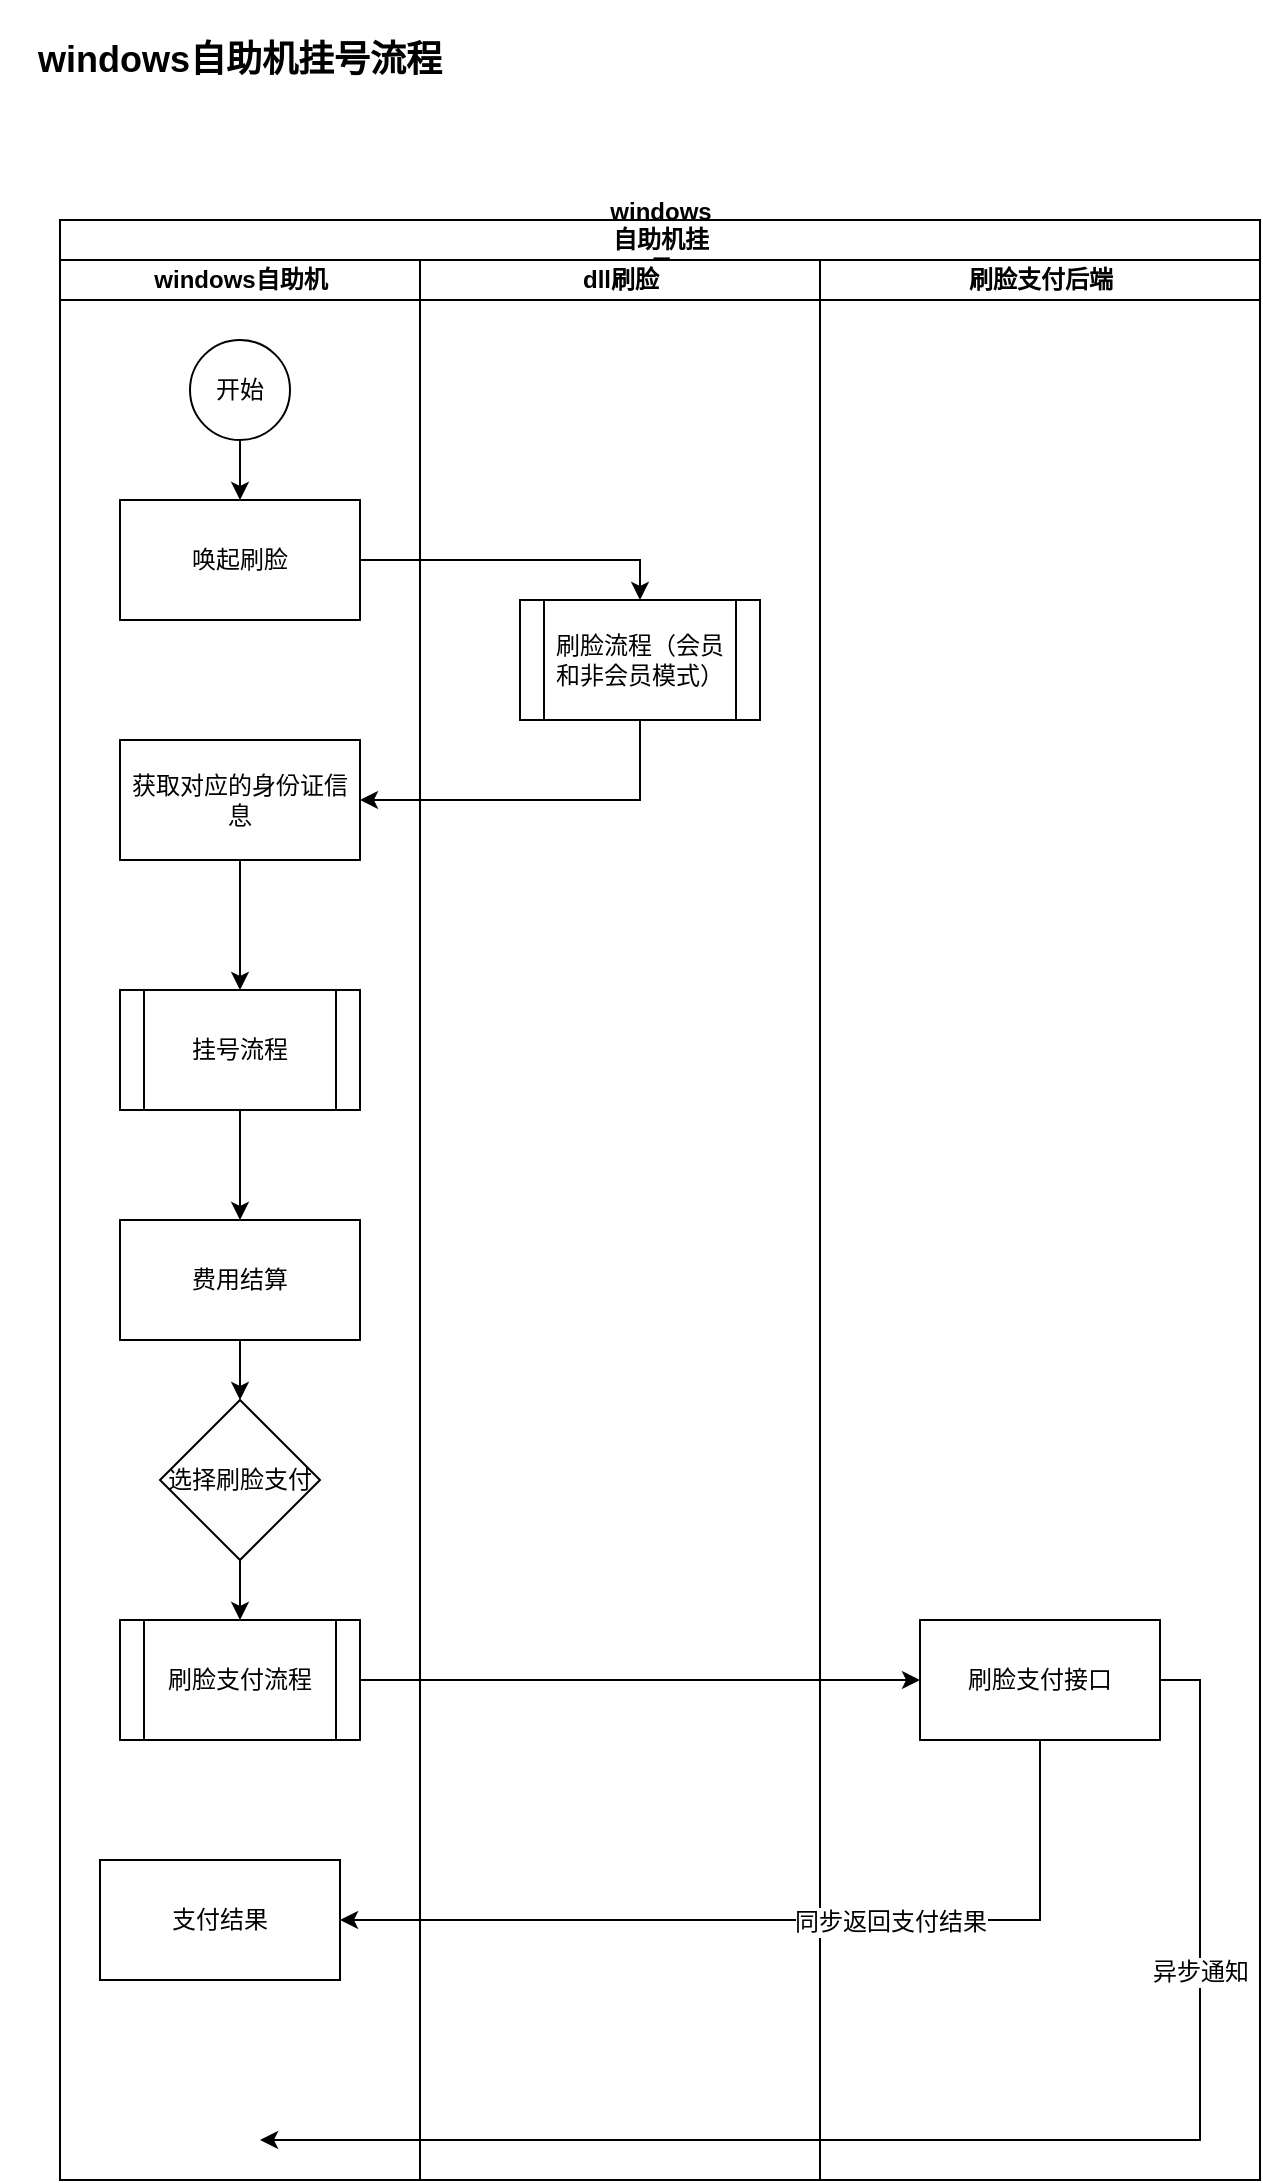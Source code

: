 <mxfile version="10.9.5" type="github"><diagram id="JxIbE3_fGwpaLWQtiVAg" name="Page-1"><mxGraphModel dx="1038" dy="550" grid="1" gridSize="10" guides="1" tooltips="1" connect="1" arrows="1" fold="1" page="1" pageScale="1" pageWidth="827" pageHeight="1169" math="0" shadow="0"><root><mxCell id="0"/><mxCell id="1" parent="0"/><mxCell id="6iJ6nQxbvOG-36WDG3Zk-1" value="&lt;font style=&quot;font-size: 18px&quot;&gt;&lt;b&gt;windows自助机挂号流程&lt;/b&gt;&lt;/font&gt;" style="text;html=1;strokeColor=none;fillColor=none;align=center;verticalAlign=middle;whiteSpace=wrap;rounded=0;" vertex="1" parent="1"><mxGeometry x="30" y="20" width="240" height="60" as="geometry"/></mxCell><mxCell id="6iJ6nQxbvOG-36WDG3Zk-2" value="&lt;span style=&quot;white-space: normal&quot;&gt;windows自助机挂号&lt;/span&gt;" style="swimlane;html=1;childLayout=stackLayout;resizeParent=1;resizeParentMax=0;startSize=20;" vertex="1" parent="1"><mxGeometry x="60" y="130" width="600" height="980" as="geometry"/></mxCell><mxCell id="6iJ6nQxbvOG-36WDG3Zk-3" value="windows自助机" style="swimlane;html=1;startSize=20;" vertex="1" parent="6iJ6nQxbvOG-36WDG3Zk-2"><mxGeometry y="20" width="180" height="960" as="geometry"/></mxCell><mxCell id="6iJ6nQxbvOG-36WDG3Zk-11" style="edgeStyle=orthogonalEdgeStyle;rounded=0;orthogonalLoop=1;jettySize=auto;html=1;exitX=0.5;exitY=1;exitDx=0;exitDy=0;entryX=0.5;entryY=0;entryDx=0;entryDy=0;" edge="1" parent="6iJ6nQxbvOG-36WDG3Zk-3" source="6iJ6nQxbvOG-36WDG3Zk-7" target="6iJ6nQxbvOG-36WDG3Zk-8"><mxGeometry relative="1" as="geometry"/></mxCell><mxCell id="6iJ6nQxbvOG-36WDG3Zk-7" value="开始" style="ellipse;whiteSpace=wrap;html=1;aspect=fixed;" vertex="1" parent="6iJ6nQxbvOG-36WDG3Zk-3"><mxGeometry x="65" y="40" width="50" height="50" as="geometry"/></mxCell><mxCell id="6iJ6nQxbvOG-36WDG3Zk-8" value="唤起刷脸" style="rounded=0;whiteSpace=wrap;html=1;" vertex="1" parent="6iJ6nQxbvOG-36WDG3Zk-3"><mxGeometry x="30" y="120" width="120" height="60" as="geometry"/></mxCell><mxCell id="6iJ6nQxbvOG-36WDG3Zk-15" style="edgeStyle=orthogonalEdgeStyle;rounded=0;orthogonalLoop=1;jettySize=auto;html=1;exitX=0.5;exitY=1;exitDx=0;exitDy=0;" edge="1" parent="6iJ6nQxbvOG-36WDG3Zk-3" source="6iJ6nQxbvOG-36WDG3Zk-12" target="6iJ6nQxbvOG-36WDG3Zk-14"><mxGeometry relative="1" as="geometry"/></mxCell><mxCell id="6iJ6nQxbvOG-36WDG3Zk-12" value="获取对应的身份证信息" style="rounded=0;whiteSpace=wrap;html=1;" vertex="1" parent="6iJ6nQxbvOG-36WDG3Zk-3"><mxGeometry x="30" y="240" width="120" height="60" as="geometry"/></mxCell><mxCell id="6iJ6nQxbvOG-36WDG3Zk-17" style="edgeStyle=orthogonalEdgeStyle;rounded=0;orthogonalLoop=1;jettySize=auto;html=1;exitX=0.5;exitY=1;exitDx=0;exitDy=0;entryX=0.5;entryY=0;entryDx=0;entryDy=0;" edge="1" parent="6iJ6nQxbvOG-36WDG3Zk-3" source="6iJ6nQxbvOG-36WDG3Zk-14" target="6iJ6nQxbvOG-36WDG3Zk-16"><mxGeometry relative="1" as="geometry"/></mxCell><mxCell id="6iJ6nQxbvOG-36WDG3Zk-14" value="挂号流程" style="shape=process;whiteSpace=wrap;html=1;backgroundOutline=1;" vertex="1" parent="6iJ6nQxbvOG-36WDG3Zk-3"><mxGeometry x="30" y="365" width="120" height="60" as="geometry"/></mxCell><mxCell id="6iJ6nQxbvOG-36WDG3Zk-19" style="edgeStyle=orthogonalEdgeStyle;rounded=0;orthogonalLoop=1;jettySize=auto;html=1;exitX=0.5;exitY=1;exitDx=0;exitDy=0;entryX=0.5;entryY=0;entryDx=0;entryDy=0;" edge="1" parent="6iJ6nQxbvOG-36WDG3Zk-3" source="6iJ6nQxbvOG-36WDG3Zk-16" target="6iJ6nQxbvOG-36WDG3Zk-18"><mxGeometry relative="1" as="geometry"/></mxCell><mxCell id="6iJ6nQxbvOG-36WDG3Zk-16" value="费用结算" style="rounded=0;whiteSpace=wrap;html=1;" vertex="1" parent="6iJ6nQxbvOG-36WDG3Zk-3"><mxGeometry x="30" y="480" width="120" height="60" as="geometry"/></mxCell><mxCell id="6iJ6nQxbvOG-36WDG3Zk-22" style="edgeStyle=orthogonalEdgeStyle;rounded=0;orthogonalLoop=1;jettySize=auto;html=1;exitX=0.5;exitY=1;exitDx=0;exitDy=0;entryX=0.5;entryY=0;entryDx=0;entryDy=0;" edge="1" parent="6iJ6nQxbvOG-36WDG3Zk-3" source="6iJ6nQxbvOG-36WDG3Zk-18" target="6iJ6nQxbvOG-36WDG3Zk-21"><mxGeometry relative="1" as="geometry"/></mxCell><mxCell id="6iJ6nQxbvOG-36WDG3Zk-18" value="选择刷脸支付" style="rhombus;whiteSpace=wrap;html=1;" vertex="1" parent="6iJ6nQxbvOG-36WDG3Zk-3"><mxGeometry x="50" y="570" width="80" height="80" as="geometry"/></mxCell><mxCell id="6iJ6nQxbvOG-36WDG3Zk-21" value="刷脸支付流程" style="shape=process;whiteSpace=wrap;html=1;backgroundOutline=1;" vertex="1" parent="6iJ6nQxbvOG-36WDG3Zk-3"><mxGeometry x="30" y="680" width="120" height="60" as="geometry"/></mxCell><mxCell id="6iJ6nQxbvOG-36WDG3Zk-24" value="支付结果" style="rounded=0;whiteSpace=wrap;html=1;" vertex="1" parent="6iJ6nQxbvOG-36WDG3Zk-3"><mxGeometry x="20" y="800" width="120" height="60" as="geometry"/></mxCell><mxCell id="6iJ6nQxbvOG-36WDG3Zk-4" value="dll刷脸" style="swimlane;html=1;startSize=20;" vertex="1" parent="6iJ6nQxbvOG-36WDG3Zk-2"><mxGeometry x="180" y="20" width="200" height="960" as="geometry"/></mxCell><mxCell id="6iJ6nQxbvOG-36WDG3Zk-9" value="刷脸流程（会员和非会员模式）" style="shape=process;whiteSpace=wrap;html=1;backgroundOutline=1;" vertex="1" parent="6iJ6nQxbvOG-36WDG3Zk-4"><mxGeometry x="50" y="170" width="120" height="60" as="geometry"/></mxCell><mxCell id="6iJ6nQxbvOG-36WDG3Zk-5" value="刷脸支付后端" style="swimlane;html=1;startSize=20;" vertex="1" parent="6iJ6nQxbvOG-36WDG3Zk-2"><mxGeometry x="380" y="20" width="220" height="960" as="geometry"/></mxCell><mxCell id="6iJ6nQxbvOG-36WDG3Zk-20" value="刷脸支付接口" style="rounded=0;whiteSpace=wrap;html=1;" vertex="1" parent="6iJ6nQxbvOG-36WDG3Zk-5"><mxGeometry x="50" y="680" width="120" height="60" as="geometry"/></mxCell><mxCell id="6iJ6nQxbvOG-36WDG3Zk-10" style="edgeStyle=orthogonalEdgeStyle;rounded=0;orthogonalLoop=1;jettySize=auto;html=1;exitX=1;exitY=0.5;exitDx=0;exitDy=0;entryX=0.5;entryY=0;entryDx=0;entryDy=0;" edge="1" parent="6iJ6nQxbvOG-36WDG3Zk-2" source="6iJ6nQxbvOG-36WDG3Zk-8" target="6iJ6nQxbvOG-36WDG3Zk-9"><mxGeometry relative="1" as="geometry"/></mxCell><mxCell id="6iJ6nQxbvOG-36WDG3Zk-13" style="edgeStyle=orthogonalEdgeStyle;rounded=0;orthogonalLoop=1;jettySize=auto;html=1;exitX=0.5;exitY=1;exitDx=0;exitDy=0;entryX=1;entryY=0.5;entryDx=0;entryDy=0;" edge="1" parent="6iJ6nQxbvOG-36WDG3Zk-2" source="6iJ6nQxbvOG-36WDG3Zk-9" target="6iJ6nQxbvOG-36WDG3Zk-12"><mxGeometry relative="1" as="geometry"/></mxCell><mxCell id="6iJ6nQxbvOG-36WDG3Zk-23" style="edgeStyle=orthogonalEdgeStyle;rounded=0;orthogonalLoop=1;jettySize=auto;html=1;exitX=1;exitY=0.5;exitDx=0;exitDy=0;entryX=0;entryY=0.5;entryDx=0;entryDy=0;" edge="1" parent="6iJ6nQxbvOG-36WDG3Zk-2" source="6iJ6nQxbvOG-36WDG3Zk-21" target="6iJ6nQxbvOG-36WDG3Zk-20"><mxGeometry relative="1" as="geometry"/></mxCell><mxCell id="6iJ6nQxbvOG-36WDG3Zk-25" style="edgeStyle=orthogonalEdgeStyle;rounded=0;orthogonalLoop=1;jettySize=auto;html=1;exitX=0.5;exitY=1;exitDx=0;exitDy=0;entryX=1;entryY=0.5;entryDx=0;entryDy=0;" edge="1" parent="6iJ6nQxbvOG-36WDG3Zk-2" source="6iJ6nQxbvOG-36WDG3Zk-20" target="6iJ6nQxbvOG-36WDG3Zk-24"><mxGeometry relative="1" as="geometry"/></mxCell><mxCell id="6iJ6nQxbvOG-36WDG3Zk-26" value="同步返回支付结果" style="text;html=1;resizable=0;points=[];align=center;verticalAlign=middle;labelBackgroundColor=#ffffff;" vertex="1" connectable="0" parent="6iJ6nQxbvOG-36WDG3Zk-25"><mxGeometry x="-0.25" y="1" relative="1" as="geometry"><mxPoint as="offset"/></mxGeometry></mxCell><mxCell id="6iJ6nQxbvOG-36WDG3Zk-27" style="edgeStyle=orthogonalEdgeStyle;rounded=0;orthogonalLoop=1;jettySize=auto;html=1;exitX=1;exitY=0.5;exitDx=0;exitDy=0;" edge="1" parent="1" source="6iJ6nQxbvOG-36WDG3Zk-20"><mxGeometry relative="1" as="geometry"><mxPoint x="160" y="1090" as="targetPoint"/><Array as="points"><mxPoint x="630" y="860"/><mxPoint x="630" y="1090"/></Array></mxGeometry></mxCell><mxCell id="6iJ6nQxbvOG-36WDG3Zk-28" value="异步通知" style="text;html=1;resizable=0;points=[];align=center;verticalAlign=middle;labelBackgroundColor=#ffffff;" vertex="1" connectable="0" parent="6iJ6nQxbvOG-36WDG3Zk-27"><mxGeometry x="-0.54" relative="1" as="geometry"><mxPoint as="offset"/></mxGeometry></mxCell></root></mxGraphModel></diagram></mxfile>